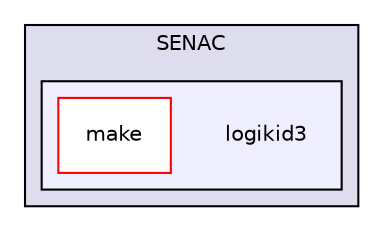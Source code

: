 digraph "J:/SENAC/logikid3" {
  compound=true
  node [ fontsize="10", fontname="Helvetica"];
  edge [ labelfontsize="10", labelfontname="Helvetica"];
  subgraph clusterdir_c3f586713d5d9abffc0be2372812cf30 {
    graph [ bgcolor="#ddddee", pencolor="black", label="SENAC" fontname="Helvetica", fontsize="10", URL="dir_c3f586713d5d9abffc0be2372812cf30.html"]
  subgraph clusterdir_ad3f7dd8cd3a0663613b15e9106bfc3e {
    graph [ bgcolor="#eeeeff", pencolor="black", label="" URL="dir_ad3f7dd8cd3a0663613b15e9106bfc3e.html"];
    dir_ad3f7dd8cd3a0663613b15e9106bfc3e [shape=plaintext label="logikid3"];
    dir_60068393f7c9ca0e0fad2ef44e9f9f90 [shape=box label="make" color="red" fillcolor="white" style="filled" URL="dir_60068393f7c9ca0e0fad2ef44e9f9f90.html"];
  }
  }
}
